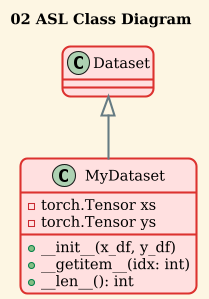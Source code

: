 @startuml 02_asl_class
!theme sunlust
title 02 ASL Class Diagram
class MyDataset {
  - torch.Tensor xs
  - torch.Tensor ys
  + __init__(x_df, y_df)
  + __getitem__(idx: int)
  + __len__(): int
}

Dataset <|-- MyDataset
@enduml
